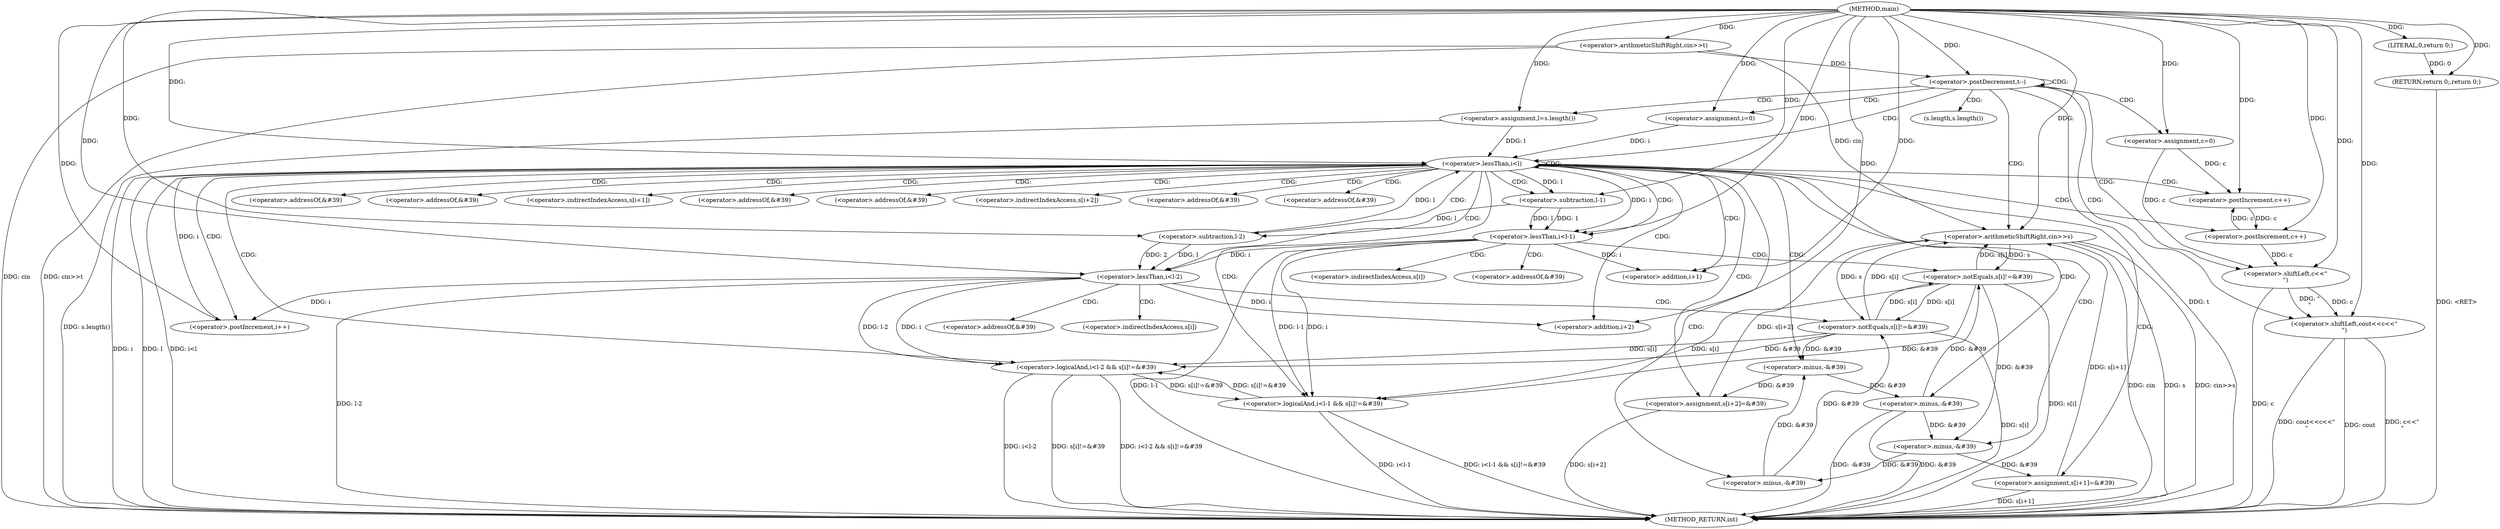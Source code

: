 digraph "main" {  
"1000101" [label = "(METHOD,main)" ]
"1000200" [label = "(METHOD_RETURN,int)" ]
"1000106" [label = "(<operator>.arithmeticShiftRight,cin>>t)" ]
"1000198" [label = "(RETURN,return 0;,return 0;)" ]
"1000110" [label = "(<operator>.postDecrement,t--)" ]
"1000199" [label = "(LITERAL,0,return 0;)" ]
"1000114" [label = "(<operator>.arithmeticShiftRight,cin>>s)" ]
"1000118" [label = "(<operator>.assignment,c=0)" ]
"1000122" [label = "(<operator>.assignment,l=s.length())" ]
"1000193" [label = "(<operator>.shiftLeft,cout<<c<<\"\n\")" ]
"1000126" [label = "(<operator>.assignment,i=0)" ]
"1000129" [label = "(<operator>.lessThan,i<l)" ]
"1000132" [label = "(<operator>.postIncrement,i++)" ]
"1000135" [label = "(<operator>.logicalAnd,i<l-1 && s[i]!=&#39)" ]
"1000147" [label = "(<operator>.minus,-&#39)" ]
"1000164" [label = "(<operator>.logicalAnd,i<l-2 && s[i]!=&#39)" ]
"1000176" [label = "(<operator>.minus,-&#39)" ]
"1000195" [label = "(<operator>.shiftLeft,c<<\"\n\")" ]
"1000151" [label = "(<operator>.postIncrement,c++)" ]
"1000153" [label = "(<operator>.assignment,s[i+1]=&#39)" ]
"1000161" [label = "(<operator>.minus,-&#39)" ]
"1000180" [label = "(<operator>.postIncrement,c++)" ]
"1000182" [label = "(<operator>.assignment,s[i+2]=&#39)" ]
"1000190" [label = "(<operator>.minus,-&#39)" ]
"1000136" [label = "(<operator>.lessThan,i<l-1)" ]
"1000141" [label = "(<operator>.notEquals,s[i]!=&#39)" ]
"1000165" [label = "(<operator>.lessThan,i<l-2)" ]
"1000170" [label = "(<operator>.notEquals,s[i]!=&#39)" ]
"1000138" [label = "(<operator>.subtraction,l-1)" ]
"1000167" [label = "(<operator>.subtraction,l-2)" ]
"1000156" [label = "(<operator>.addition,i+1)" ]
"1000185" [label = "(<operator>.addition,i+2)" ]
"1000124" [label = "(s.length,s.length())" ]
"1000148" [label = "(<operator>.addressOf,&#39)" ]
"1000177" [label = "(<operator>.addressOf,&#39)" ]
"1000142" [label = "(<operator>.indirectIndexAccess,s[i])" ]
"1000145" [label = "(<operator>.addressOf,&#39)" ]
"1000154" [label = "(<operator>.indirectIndexAccess,s[i+1])" ]
"1000159" [label = "(<operator>.addressOf,&#39)" ]
"1000162" [label = "(<operator>.addressOf,&#39)" ]
"1000171" [label = "(<operator>.indirectIndexAccess,s[i])" ]
"1000174" [label = "(<operator>.addressOf,&#39)" ]
"1000183" [label = "(<operator>.indirectIndexAccess,s[i+2])" ]
"1000188" [label = "(<operator>.addressOf,&#39)" ]
"1000191" [label = "(<operator>.addressOf,&#39)" ]
  "1000198" -> "1000200"  [ label = "DDG: <RET>"] 
  "1000106" -> "1000200"  [ label = "DDG: cin"] 
  "1000106" -> "1000200"  [ label = "DDG: cin>>t"] 
  "1000110" -> "1000200"  [ label = "DDG: t"] 
  "1000114" -> "1000200"  [ label = "DDG: cin"] 
  "1000114" -> "1000200"  [ label = "DDG: s"] 
  "1000114" -> "1000200"  [ label = "DDG: cin>>s"] 
  "1000122" -> "1000200"  [ label = "DDG: s.length()"] 
  "1000129" -> "1000200"  [ label = "DDG: i"] 
  "1000129" -> "1000200"  [ label = "DDG: l"] 
  "1000129" -> "1000200"  [ label = "DDG: i<l"] 
  "1000195" -> "1000200"  [ label = "DDG: c"] 
  "1000193" -> "1000200"  [ label = "DDG: c<<\"\n\""] 
  "1000193" -> "1000200"  [ label = "DDG: cout<<c<<\"\n\""] 
  "1000136" -> "1000200"  [ label = "DDG: l-1"] 
  "1000135" -> "1000200"  [ label = "DDG: i<l-1"] 
  "1000141" -> "1000200"  [ label = "DDG: s[i]"] 
  "1000135" -> "1000200"  [ label = "DDG: i<l-1 && s[i]!=&#39"] 
  "1000153" -> "1000200"  [ label = "DDG: s[i+1]"] 
  "1000165" -> "1000200"  [ label = "DDG: l-2"] 
  "1000164" -> "1000200"  [ label = "DDG: i<l-2"] 
  "1000170" -> "1000200"  [ label = "DDG: s[i]"] 
  "1000164" -> "1000200"  [ label = "DDG: s[i]!=&#39"] 
  "1000164" -> "1000200"  [ label = "DDG: i<l-2 && s[i]!=&#39"] 
  "1000182" -> "1000200"  [ label = "DDG: s[i+2]"] 
  "1000190" -> "1000200"  [ label = "DDG: &#39"] 
  "1000190" -> "1000200"  [ label = "DDG: -&#39"] 
  "1000193" -> "1000200"  [ label = "DDG: cout"] 
  "1000199" -> "1000198"  [ label = "DDG: 0"] 
  "1000101" -> "1000198"  [ label = "DDG: "] 
  "1000101" -> "1000106"  [ label = "DDG: "] 
  "1000101" -> "1000199"  [ label = "DDG: "] 
  "1000106" -> "1000110"  [ label = "DDG: t"] 
  "1000101" -> "1000110"  [ label = "DDG: "] 
  "1000101" -> "1000118"  [ label = "DDG: "] 
  "1000101" -> "1000122"  [ label = "DDG: "] 
  "1000106" -> "1000114"  [ label = "DDG: cin"] 
  "1000101" -> "1000114"  [ label = "DDG: "] 
  "1000141" -> "1000114"  [ label = "DDG: s[i]"] 
  "1000153" -> "1000114"  [ label = "DDG: s[i+1]"] 
  "1000170" -> "1000114"  [ label = "DDG: s[i]"] 
  "1000182" -> "1000114"  [ label = "DDG: s[i+2]"] 
  "1000101" -> "1000126"  [ label = "DDG: "] 
  "1000101" -> "1000193"  [ label = "DDG: "] 
  "1000195" -> "1000193"  [ label = "DDG: \"\n\""] 
  "1000195" -> "1000193"  [ label = "DDG: c"] 
  "1000126" -> "1000129"  [ label = "DDG: i"] 
  "1000132" -> "1000129"  [ label = "DDG: i"] 
  "1000101" -> "1000129"  [ label = "DDG: "] 
  "1000122" -> "1000129"  [ label = "DDG: l"] 
  "1000167" -> "1000129"  [ label = "DDG: l"] 
  "1000101" -> "1000132"  [ label = "DDG: "] 
  "1000165" -> "1000132"  [ label = "DDG: i"] 
  "1000118" -> "1000195"  [ label = "DDG: c"] 
  "1000180" -> "1000195"  [ label = "DDG: c"] 
  "1000101" -> "1000195"  [ label = "DDG: "] 
  "1000136" -> "1000135"  [ label = "DDG: i"] 
  "1000136" -> "1000135"  [ label = "DDG: l-1"] 
  "1000141" -> "1000135"  [ label = "DDG: s[i]"] 
  "1000141" -> "1000135"  [ label = "DDG: &#39"] 
  "1000164" -> "1000135"  [ label = "DDG: s[i]!=&#39"] 
  "1000141" -> "1000147"  [ label = "DDG: &#39"] 
  "1000190" -> "1000147"  [ label = "DDG: &#39"] 
  "1000147" -> "1000153"  [ label = "DDG: &#39"] 
  "1000165" -> "1000164"  [ label = "DDG: l-2"] 
  "1000165" -> "1000164"  [ label = "DDG: i"] 
  "1000170" -> "1000164"  [ label = "DDG: s[i]"] 
  "1000170" -> "1000164"  [ label = "DDG: &#39"] 
  "1000135" -> "1000164"  [ label = "DDG: s[i]!=&#39"] 
  "1000161" -> "1000176"  [ label = "DDG: &#39"] 
  "1000170" -> "1000176"  [ label = "DDG: &#39"] 
  "1000176" -> "1000182"  [ label = "DDG: &#39"] 
  "1000129" -> "1000136"  [ label = "DDG: i"] 
  "1000101" -> "1000136"  [ label = "DDG: "] 
  "1000138" -> "1000136"  [ label = "DDG: l"] 
  "1000138" -> "1000136"  [ label = "DDG: 1"] 
  "1000114" -> "1000141"  [ label = "DDG: s"] 
  "1000170" -> "1000141"  [ label = "DDG: s[i]"] 
  "1000190" -> "1000141"  [ label = "DDG: &#39"] 
  "1000118" -> "1000151"  [ label = "DDG: c"] 
  "1000180" -> "1000151"  [ label = "DDG: c"] 
  "1000101" -> "1000151"  [ label = "DDG: "] 
  "1000147" -> "1000161"  [ label = "DDG: &#39"] 
  "1000101" -> "1000165"  [ label = "DDG: "] 
  "1000136" -> "1000165"  [ label = "DDG: i"] 
  "1000167" -> "1000165"  [ label = "DDG: l"] 
  "1000167" -> "1000165"  [ label = "DDG: 2"] 
  "1000114" -> "1000170"  [ label = "DDG: s"] 
  "1000141" -> "1000170"  [ label = "DDG: s[i]"] 
  "1000161" -> "1000170"  [ label = "DDG: &#39"] 
  "1000151" -> "1000180"  [ label = "DDG: c"] 
  "1000101" -> "1000180"  [ label = "DDG: "] 
  "1000176" -> "1000190"  [ label = "DDG: &#39"] 
  "1000129" -> "1000138"  [ label = "DDG: l"] 
  "1000101" -> "1000138"  [ label = "DDG: "] 
  "1000138" -> "1000167"  [ label = "DDG: l"] 
  "1000101" -> "1000167"  [ label = "DDG: "] 
  "1000136" -> "1000156"  [ label = "DDG: i"] 
  "1000101" -> "1000156"  [ label = "DDG: "] 
  "1000165" -> "1000185"  [ label = "DDG: i"] 
  "1000101" -> "1000185"  [ label = "DDG: "] 
  "1000110" -> "1000110"  [ label = "CDG: "] 
  "1000110" -> "1000195"  [ label = "CDG: "] 
  "1000110" -> "1000114"  [ label = "CDG: "] 
  "1000110" -> "1000118"  [ label = "CDG: "] 
  "1000110" -> "1000122"  [ label = "CDG: "] 
  "1000110" -> "1000126"  [ label = "CDG: "] 
  "1000110" -> "1000129"  [ label = "CDG: "] 
  "1000110" -> "1000124"  [ label = "CDG: "] 
  "1000110" -> "1000193"  [ label = "CDG: "] 
  "1000129" -> "1000153"  [ label = "CDG: "] 
  "1000129" -> "1000164"  [ label = "CDG: "] 
  "1000129" -> "1000191"  [ label = "CDG: "] 
  "1000129" -> "1000156"  [ label = "CDG: "] 
  "1000129" -> "1000161"  [ label = "CDG: "] 
  "1000129" -> "1000182"  [ label = "CDG: "] 
  "1000129" -> "1000135"  [ label = "CDG: "] 
  "1000129" -> "1000180"  [ label = "CDG: "] 
  "1000129" -> "1000148"  [ label = "CDG: "] 
  "1000129" -> "1000136"  [ label = "CDG: "] 
  "1000129" -> "1000183"  [ label = "CDG: "] 
  "1000129" -> "1000165"  [ label = "CDG: "] 
  "1000129" -> "1000188"  [ label = "CDG: "] 
  "1000129" -> "1000159"  [ label = "CDG: "] 
  "1000129" -> "1000190"  [ label = "CDG: "] 
  "1000129" -> "1000167"  [ label = "CDG: "] 
  "1000129" -> "1000132"  [ label = "CDG: "] 
  "1000129" -> "1000129"  [ label = "CDG: "] 
  "1000129" -> "1000154"  [ label = "CDG: "] 
  "1000129" -> "1000147"  [ label = "CDG: "] 
  "1000129" -> "1000151"  [ label = "CDG: "] 
  "1000129" -> "1000176"  [ label = "CDG: "] 
  "1000129" -> "1000177"  [ label = "CDG: "] 
  "1000129" -> "1000162"  [ label = "CDG: "] 
  "1000129" -> "1000138"  [ label = "CDG: "] 
  "1000129" -> "1000185"  [ label = "CDG: "] 
  "1000136" -> "1000142"  [ label = "CDG: "] 
  "1000136" -> "1000141"  [ label = "CDG: "] 
  "1000136" -> "1000145"  [ label = "CDG: "] 
  "1000165" -> "1000174"  [ label = "CDG: "] 
  "1000165" -> "1000170"  [ label = "CDG: "] 
  "1000165" -> "1000171"  [ label = "CDG: "] 
}
